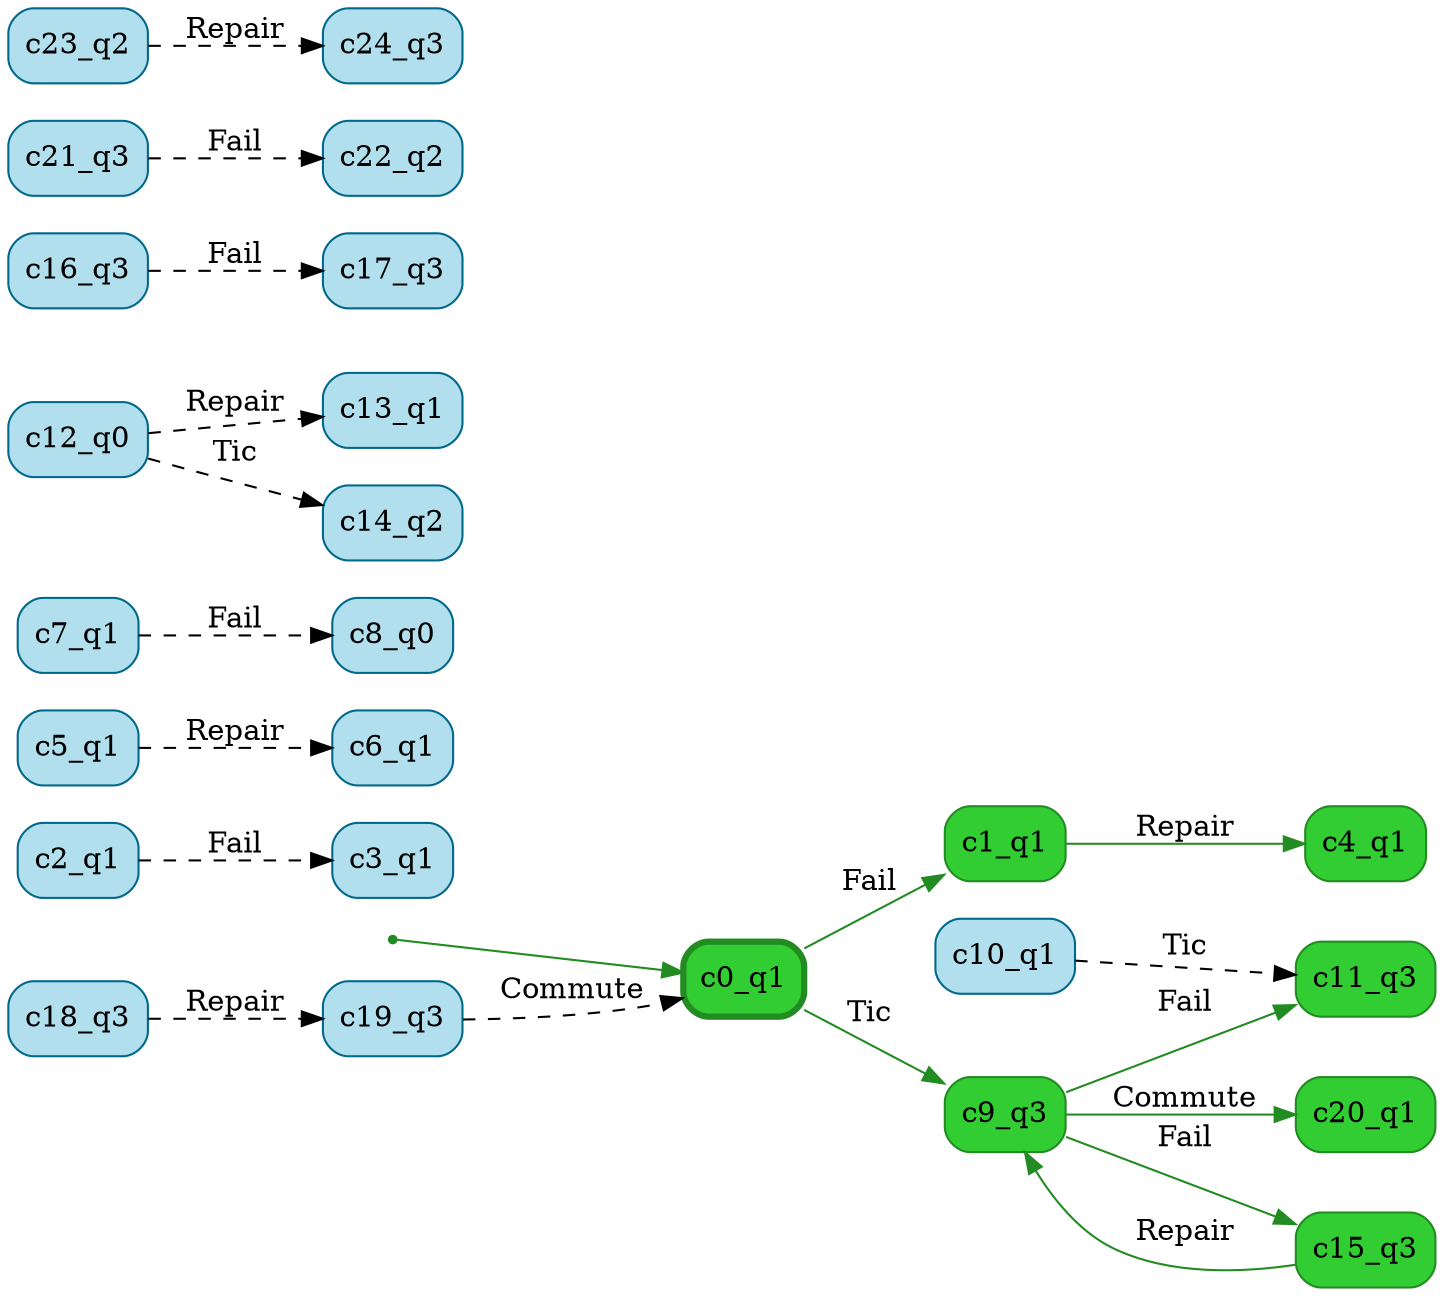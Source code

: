 digraph g {

	rankdir="LR"

	__invisible__[shape="point", color="forestgreen"]
	c0_q1[label="c0_q1", shape="box", style="rounded, filled", color="forestgreen", fillcolor="limegreen", penwidth=3] // Initial
	c1_q1[label="c1_q1", shape="box", style="rounded, filled", color="forestgreen", fillcolor="limegreen"]
	c4_q1[label="c4_q1", shape="box", style="rounded, filled", color="forestgreen", fillcolor="limegreen"]
	c9_q3[label="c9_q3", shape="box", style="rounded, filled", color="forestgreen", fillcolor="limegreen"]
	c15_q3[label="c15_q3", shape="box", style="rounded, filled", color="forestgreen", fillcolor="limegreen"]
	c11_q3[label="c11_q3", shape="box", style="rounded, filled", color="forestgreen", fillcolor="limegreen"]
	c20_q1[label="c20_q1", shape="box", style="rounded, filled", color="forestgreen", fillcolor="limegreen"]
	c2_q1[label="c2_q1", shape="box", style="rounded, filled", color="deepskyblue4", fillcolor="lightblue2"]
	c3_q1[label="c3_q1", shape="box", style="rounded, filled", color="deepskyblue4", fillcolor="lightblue2"]
	c5_q1[label="c5_q1", shape="box", style="rounded, filled", color="deepskyblue4", fillcolor="lightblue2"]
	c6_q1[label="c6_q1", shape="box", style="rounded, filled", color="deepskyblue4", fillcolor="lightblue2"]
	c7_q1[label="c7_q1", shape="box", style="rounded, filled", color="deepskyblue4", fillcolor="lightblue2"]
	c8_q0[label="c8_q0", shape="box", style="rounded, filled", color="deepskyblue4", fillcolor="lightblue2"]
	c10_q1[label="c10_q1", shape="box", style="rounded, filled", color="deepskyblue4", fillcolor="lightblue2"]
	c12_q0[label="c12_q0", shape="box", style="rounded, filled", color="deepskyblue4", fillcolor="lightblue2"]
	c13_q1[label="c13_q1", shape="box", style="rounded, filled", color="deepskyblue4", fillcolor="lightblue2"]
	c14_q2[label="c14_q2", shape="box", style="rounded, filled", color="deepskyblue4", fillcolor="lightblue2"]
	c16_q3[label="c16_q3", shape="box", style="rounded, filled", color="deepskyblue4", fillcolor="lightblue2"]
	c17_q3[label="c17_q3", shape="box", style="rounded, filled", color="deepskyblue4", fillcolor="lightblue2"]
	c18_q3[label="c18_q3", shape="box", style="rounded, filled", color="deepskyblue4", fillcolor="lightblue2"]
	c19_q3[label="c19_q3", shape="box", style="rounded, filled", color="deepskyblue4", fillcolor="lightblue2"]
	c21_q3[label="c21_q3", shape="box", style="rounded, filled", color="deepskyblue4", fillcolor="lightblue2"]
	c22_q2[label="c22_q2", shape="box", style="rounded, filled", color="deepskyblue4", fillcolor="lightblue2"]
	c23_q2[label="c23_q2", shape="box", style="rounded, filled", color="deepskyblue4", fillcolor="lightblue2"]
	c24_q3[label="c24_q3", shape="box", style="rounded, filled", color="deepskyblue4", fillcolor="lightblue2"]

	__invisible__ -> c0_q1[color="forestgreen"]
	c0_q1 -> c1_q1[label="Fail", color="forestgreen"]
	c1_q1 -> c4_q1[label="Repair", color="forestgreen"]
	c0_q1 -> c9_q3[label="Tic", color="forestgreen"]
	c9_q3 -> c15_q3[label="Fail", color="forestgreen"]
	c15_q3 -> c9_q3[label="Repair", color="forestgreen"]
	c9_q3 -> c11_q3[label="Fail", color="forestgreen"]
	c9_q3 -> c20_q1[label="Commute", color="forestgreen"]
	c2_q1 -> c3_q1[label="Fail", color="black", style="dashed"]
	c5_q1 -> c6_q1[label="Repair", color="black", style="dashed"]
	c7_q1 -> c8_q0[label="Fail", color="black", style="dashed"]
	c10_q1 -> c11_q3[label="Tic", color="black", style="dashed"]
	c12_q0 -> c13_q1[label="Repair", color="black", style="dashed"]
	c12_q0 -> c14_q2[label="Tic", color="black", style="dashed"]
	c16_q3 -> c17_q3[label="Fail", color="black", style="dashed"]
	c18_q3 -> c19_q3[label="Repair", color="black", style="dashed"]
	c19_q3 -> c0_q1[label="Commute", color="black", style="dashed"]
	c21_q3 -> c22_q2[label="Fail", color="black", style="dashed"]
	c23_q2 -> c24_q3[label="Repair", color="black", style="dashed"]

}
